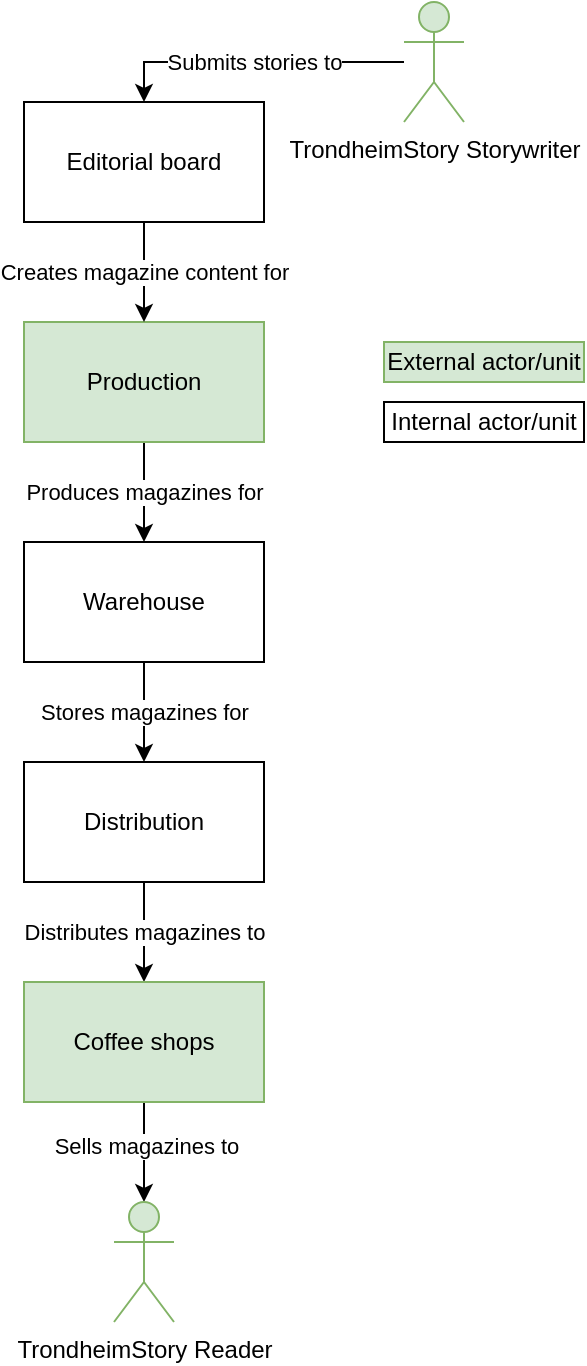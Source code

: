 <mxfile version="13.7.1" type="github">
  <diagram id="ZphT7NHtfdJzJYN91oFM" name="Page-1">
    <mxGraphModel dx="1673" dy="839" grid="1" gridSize="10" guides="1" tooltips="1" connect="1" arrows="1" fold="1" page="1" pageScale="1" pageWidth="700" pageHeight="1000" math="0" shadow="0">
      <root>
        <mxCell id="0" />
        <mxCell id="1" parent="0" />
        <mxCell id="SWnautVr8U_Q0bgiy1bZ-1" value="Editorial board" style="rounded=0;whiteSpace=wrap;html=1;" vertex="1" parent="1">
          <mxGeometry x="260" y="70" width="120" height="60" as="geometry" />
        </mxCell>
        <mxCell id="SWnautVr8U_Q0bgiy1bZ-6" value="Produces magazines for" style="edgeStyle=orthogonalEdgeStyle;rounded=0;orthogonalLoop=1;jettySize=auto;html=1;" edge="1" parent="1" source="SWnautVr8U_Q0bgiy1bZ-2" target="SWnautVr8U_Q0bgiy1bZ-3">
          <mxGeometry relative="1" as="geometry" />
        </mxCell>
        <mxCell id="SWnautVr8U_Q0bgiy1bZ-2" value="Production" style="rounded=0;whiteSpace=wrap;html=1;fillColor=#d5e8d4;strokeColor=#82b366;" vertex="1" parent="1">
          <mxGeometry x="260" y="180" width="120" height="60" as="geometry" />
        </mxCell>
        <mxCell id="SWnautVr8U_Q0bgiy1bZ-7" value="Stores magazines for" style="edgeStyle=orthogonalEdgeStyle;rounded=0;orthogonalLoop=1;jettySize=auto;html=1;" edge="1" parent="1" source="SWnautVr8U_Q0bgiy1bZ-3" target="SWnautVr8U_Q0bgiy1bZ-4">
          <mxGeometry relative="1" as="geometry" />
        </mxCell>
        <mxCell id="SWnautVr8U_Q0bgiy1bZ-3" value="Warehouse" style="rounded=0;whiteSpace=wrap;html=1;" vertex="1" parent="1">
          <mxGeometry x="260" y="290" width="120" height="60" as="geometry" />
        </mxCell>
        <mxCell id="SWnautVr8U_Q0bgiy1bZ-9" value="Distributes magazines to" style="edgeStyle=orthogonalEdgeStyle;rounded=0;orthogonalLoop=1;jettySize=auto;html=1;entryX=0.5;entryY=0;entryDx=0;entryDy=0;" edge="1" parent="1" source="SWnautVr8U_Q0bgiy1bZ-4" target="SWnautVr8U_Q0bgiy1bZ-10">
          <mxGeometry relative="1" as="geometry">
            <mxPoint x="320" y="510" as="targetPoint" />
          </mxGeometry>
        </mxCell>
        <mxCell id="SWnautVr8U_Q0bgiy1bZ-4" value="Distribution" style="rounded=0;whiteSpace=wrap;html=1;" vertex="1" parent="1">
          <mxGeometry x="260" y="400" width="120" height="60" as="geometry" />
        </mxCell>
        <mxCell id="SWnautVr8U_Q0bgiy1bZ-5" value="Creates magazine content for" style="endArrow=classic;html=1;exitX=0.5;exitY=1;exitDx=0;exitDy=0;" edge="1" parent="1" source="SWnautVr8U_Q0bgiy1bZ-1" target="SWnautVr8U_Q0bgiy1bZ-2">
          <mxGeometry width="50" height="50" relative="1" as="geometry">
            <mxPoint x="330" y="270" as="sourcePoint" />
            <mxPoint x="380" y="220" as="targetPoint" />
          </mxGeometry>
        </mxCell>
        <mxCell id="SWnautVr8U_Q0bgiy1bZ-12" style="edgeStyle=orthogonalEdgeStyle;rounded=0;orthogonalLoop=1;jettySize=auto;html=1;entryX=0.5;entryY=0;entryDx=0;entryDy=0;entryPerimeter=0;" edge="1" parent="1" source="SWnautVr8U_Q0bgiy1bZ-10" target="SWnautVr8U_Q0bgiy1bZ-11">
          <mxGeometry relative="1" as="geometry" />
        </mxCell>
        <mxCell id="SWnautVr8U_Q0bgiy1bZ-13" value="Sells magazines to" style="edgeLabel;html=1;align=center;verticalAlign=middle;resizable=0;points=[];" vertex="1" connectable="0" parent="SWnautVr8U_Q0bgiy1bZ-12">
          <mxGeometry x="-0.133" y="1" relative="1" as="geometry">
            <mxPoint as="offset" />
          </mxGeometry>
        </mxCell>
        <mxCell id="SWnautVr8U_Q0bgiy1bZ-10" value="Coffee shops" style="rounded=0;whiteSpace=wrap;html=1;fillColor=#d5e8d4;strokeColor=#82b366;" vertex="1" parent="1">
          <mxGeometry x="260" y="510" width="120" height="60" as="geometry" />
        </mxCell>
        <mxCell id="SWnautVr8U_Q0bgiy1bZ-11" value="TrondheimStory Reader" style="shape=umlActor;verticalLabelPosition=bottom;verticalAlign=top;html=1;outlineConnect=0;fillColor=#d5e8d4;strokeColor=#82b366;" vertex="1" parent="1">
          <mxGeometry x="305" y="620" width="30" height="60" as="geometry" />
        </mxCell>
        <mxCell id="SWnautVr8U_Q0bgiy1bZ-15" value="Submits stories to" style="edgeStyle=orthogonalEdgeStyle;rounded=0;orthogonalLoop=1;jettySize=auto;html=1;entryX=0.5;entryY=0;entryDx=0;entryDy=0;" edge="1" parent="1" source="SWnautVr8U_Q0bgiy1bZ-14" target="SWnautVr8U_Q0bgiy1bZ-1">
          <mxGeometry relative="1" as="geometry" />
        </mxCell>
        <mxCell id="SWnautVr8U_Q0bgiy1bZ-14" value="TrondheimStory Storywriter" style="shape=umlActor;verticalLabelPosition=bottom;verticalAlign=top;html=1;outlineConnect=0;fillColor=#d5e8d4;strokeColor=#82b366;" vertex="1" parent="1">
          <mxGeometry x="450" y="20" width="30" height="60" as="geometry" />
        </mxCell>
        <mxCell id="SWnautVr8U_Q0bgiy1bZ-16" value="External actor/unit" style="rounded=0;whiteSpace=wrap;html=1;fillColor=#d5e8d4;strokeColor=#82b366;" vertex="1" parent="1">
          <mxGeometry x="440" y="190" width="100" height="20" as="geometry" />
        </mxCell>
        <mxCell id="SWnautVr8U_Q0bgiy1bZ-18" value="Internal actor/unit" style="rounded=0;whiteSpace=wrap;html=1;" vertex="1" parent="1">
          <mxGeometry x="440" y="220" width="100" height="20" as="geometry" />
        </mxCell>
      </root>
    </mxGraphModel>
  </diagram>
</mxfile>

